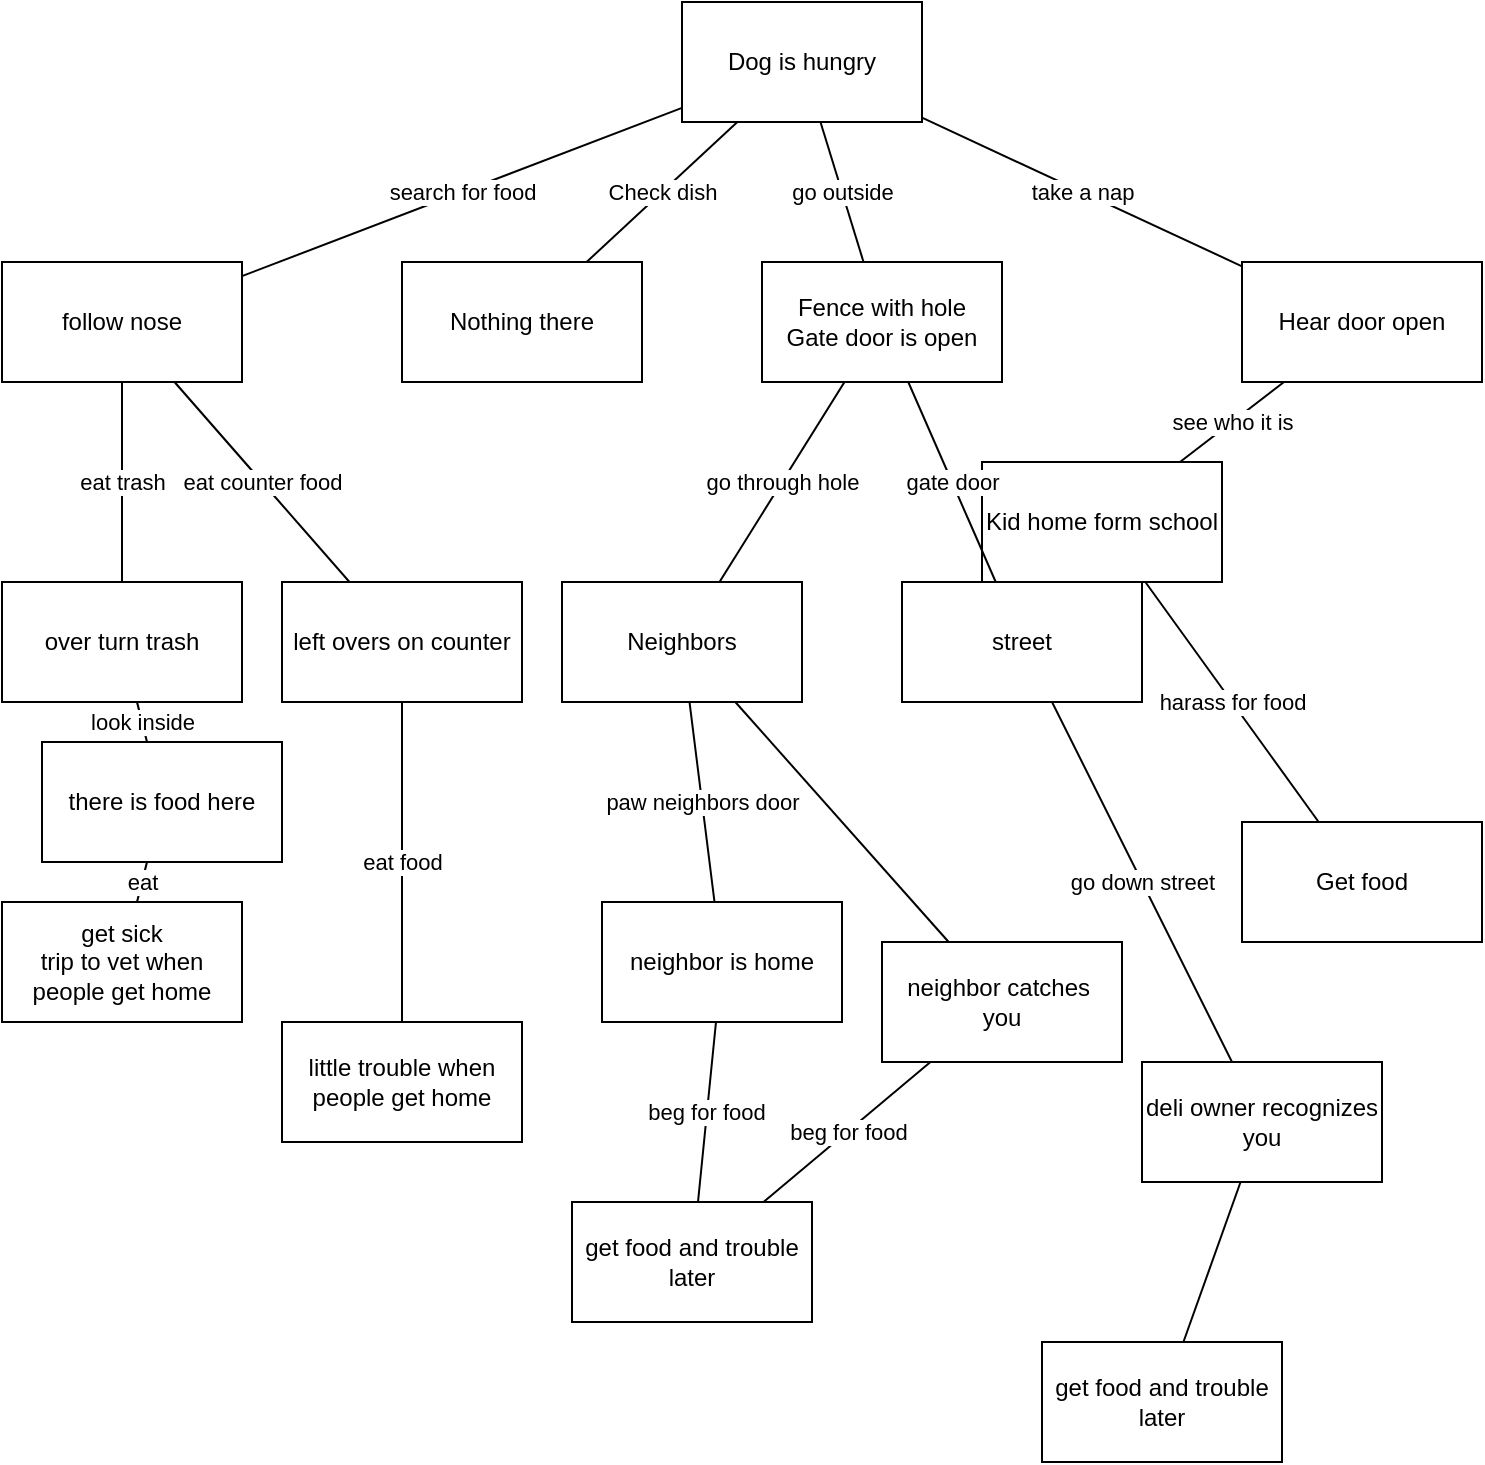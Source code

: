 <mxfile>
    <diagram id="Whu9yl_nzPbtghmXsejI" name="Page-1">
        <mxGraphModel dx="739" dy="438" grid="1" gridSize="10" guides="1" tooltips="1" connect="1" arrows="1" fold="1" page="1" pageScale="1" pageWidth="850" pageHeight="1100" math="0" shadow="0">
            <root>
                <mxCell id="0"/>
                <mxCell id="1" parent="0"/>
                <mxCell id="aDHNyGKMJam1_M0monLK-2" value="Dog is hungry" style="rounded=0;whiteSpace=wrap;html=1;" parent="1" vertex="1">
                    <mxGeometry x="360" y="110" width="120" height="60" as="geometry"/>
                </mxCell>
                <mxCell id="aDHNyGKMJam1_M0monLK-3" value="Nothing there" style="rounded=0;whiteSpace=wrap;html=1;" parent="1" vertex="1">
                    <mxGeometry x="220" y="240" width="120" height="60" as="geometry"/>
                </mxCell>
                <mxCell id="aDHNyGKMJam1_M0monLK-4" value="Check dish" style="endArrow=none;html=1;rounded=0;" parent="1" source="aDHNyGKMJam1_M0monLK-3" target="aDHNyGKMJam1_M0monLK-2" edge="1">
                    <mxGeometry width="50" height="50" relative="1" as="geometry">
                        <mxPoint x="290" y="230" as="sourcePoint"/>
                        <mxPoint x="340" y="180" as="targetPoint"/>
                    </mxGeometry>
                </mxCell>
                <mxCell id="aDHNyGKMJam1_M0monLK-5" value="Fence with hole&lt;br&gt;Gate door is open" style="rounded=0;whiteSpace=wrap;html=1;" parent="1" vertex="1">
                    <mxGeometry x="400" y="240" width="120" height="60" as="geometry"/>
                </mxCell>
                <mxCell id="aDHNyGKMJam1_M0monLK-6" value="Hear door open" style="rounded=0;whiteSpace=wrap;html=1;" parent="1" vertex="1">
                    <mxGeometry x="640" y="240" width="120" height="60" as="geometry"/>
                </mxCell>
                <mxCell id="aDHNyGKMJam1_M0monLK-7" value="go outside" style="endArrow=none;html=1;rounded=0;" parent="1" source="aDHNyGKMJam1_M0monLK-5" target="aDHNyGKMJam1_M0monLK-2" edge="1">
                    <mxGeometry width="50" height="50" relative="1" as="geometry">
                        <mxPoint x="520" y="350" as="sourcePoint"/>
                        <mxPoint x="570" y="300" as="targetPoint"/>
                    </mxGeometry>
                </mxCell>
                <mxCell id="aDHNyGKMJam1_M0monLK-8" value="take a nap" style="endArrow=none;html=1;rounded=0;" parent="1" source="aDHNyGKMJam1_M0monLK-2" target="aDHNyGKMJam1_M0monLK-6" edge="1">
                    <mxGeometry width="50" height="50" relative="1" as="geometry">
                        <mxPoint x="550" y="220" as="sourcePoint"/>
                        <mxPoint x="600" y="170" as="targetPoint"/>
                    </mxGeometry>
                </mxCell>
                <mxCell id="aDHNyGKMJam1_M0monLK-9" value="Kid home form school" style="rounded=0;whiteSpace=wrap;html=1;" parent="1" vertex="1">
                    <mxGeometry x="510" y="340" width="120" height="60" as="geometry"/>
                </mxCell>
                <mxCell id="aDHNyGKMJam1_M0monLK-10" value="Get food" style="rounded=0;whiteSpace=wrap;html=1;" parent="1" vertex="1">
                    <mxGeometry x="640" y="520" width="120" height="60" as="geometry"/>
                </mxCell>
                <mxCell id="aDHNyGKMJam1_M0monLK-11" value="harass for food" style="endArrow=none;html=1;rounded=0;" parent="1" source="aDHNyGKMJam1_M0monLK-10" target="aDHNyGKMJam1_M0monLK-9" edge="1">
                    <mxGeometry width="50" height="50" relative="1" as="geometry">
                        <mxPoint x="640" y="500" as="sourcePoint"/>
                        <mxPoint x="690" y="450" as="targetPoint"/>
                    </mxGeometry>
                </mxCell>
                <mxCell id="aDHNyGKMJam1_M0monLK-12" value="see who it is" style="endArrow=none;html=1;rounded=0;" parent="1" source="aDHNyGKMJam1_M0monLK-9" target="aDHNyGKMJam1_M0monLK-6" edge="1">
                    <mxGeometry width="50" height="50" relative="1" as="geometry">
                        <mxPoint x="520" y="410" as="sourcePoint"/>
                        <mxPoint x="570" y="360" as="targetPoint"/>
                    </mxGeometry>
                </mxCell>
                <mxCell id="aDHNyGKMJam1_M0monLK-13" value="follow nose" style="rounded=0;whiteSpace=wrap;html=1;" parent="1" vertex="1">
                    <mxGeometry x="20" y="240" width="120" height="60" as="geometry"/>
                </mxCell>
                <mxCell id="aDHNyGKMJam1_M0monLK-14" value="search for food" style="endArrow=none;html=1;rounded=0;" parent="1" source="aDHNyGKMJam1_M0monLK-13" target="aDHNyGKMJam1_M0monLK-2" edge="1">
                    <mxGeometry width="50" height="50" relative="1" as="geometry">
                        <mxPoint x="220" y="200" as="sourcePoint"/>
                        <mxPoint x="270" y="150" as="targetPoint"/>
                    </mxGeometry>
                </mxCell>
                <mxCell id="aDHNyGKMJam1_M0monLK-15" value="Neighbors" style="rounded=0;whiteSpace=wrap;html=1;" parent="1" vertex="1">
                    <mxGeometry x="300" y="400" width="120" height="60" as="geometry"/>
                </mxCell>
                <mxCell id="aDHNyGKMJam1_M0monLK-16" value="go through hole" style="endArrow=none;html=1;rounded=0;" parent="1" source="aDHNyGKMJam1_M0monLK-15" target="aDHNyGKMJam1_M0monLK-5" edge="1">
                    <mxGeometry width="50" height="50" relative="1" as="geometry">
                        <mxPoint x="400" y="360" as="sourcePoint"/>
                        <mxPoint x="450" y="310" as="targetPoint"/>
                    </mxGeometry>
                </mxCell>
                <mxCell id="aDHNyGKMJam1_M0monLK-17" value="street" style="rounded=0;whiteSpace=wrap;html=1;" parent="1" vertex="1">
                    <mxGeometry x="470" y="400" width="120" height="60" as="geometry"/>
                </mxCell>
                <mxCell id="aDHNyGKMJam1_M0monLK-18" value="gate door" style="endArrow=none;html=1;rounded=0;" parent="1" source="aDHNyGKMJam1_M0monLK-17" target="aDHNyGKMJam1_M0monLK-5" edge="1">
                    <mxGeometry width="50" height="50" relative="1" as="geometry">
                        <mxPoint x="470" y="390" as="sourcePoint"/>
                        <mxPoint x="520" y="340" as="targetPoint"/>
                    </mxGeometry>
                </mxCell>
                <mxCell id="aDHNyGKMJam1_M0monLK-19" value="over turn trash" style="rounded=0;whiteSpace=wrap;html=1;" parent="1" vertex="1">
                    <mxGeometry x="20" y="400" width="120" height="60" as="geometry"/>
                </mxCell>
                <mxCell id="aDHNyGKMJam1_M0monLK-20" value="left overs on counter" style="rounded=0;whiteSpace=wrap;html=1;" parent="1" vertex="1">
                    <mxGeometry x="160" y="400" width="120" height="60" as="geometry"/>
                </mxCell>
                <mxCell id="aDHNyGKMJam1_M0monLK-21" value="eat trash" style="endArrow=none;html=1;rounded=0;" parent="1" source="aDHNyGKMJam1_M0monLK-19" target="aDHNyGKMJam1_M0monLK-13" edge="1">
                    <mxGeometry width="50" height="50" relative="1" as="geometry">
                        <mxPoint x="50" y="360" as="sourcePoint"/>
                        <mxPoint x="100" y="310" as="targetPoint"/>
                    </mxGeometry>
                </mxCell>
                <mxCell id="aDHNyGKMJam1_M0monLK-22" value="eat counter food" style="endArrow=none;html=1;rounded=0;" parent="1" source="aDHNyGKMJam1_M0monLK-20" target="aDHNyGKMJam1_M0monLK-13" edge="1">
                    <mxGeometry width="50" height="50" relative="1" as="geometry">
                        <mxPoint x="180" y="410" as="sourcePoint"/>
                        <mxPoint x="230" y="360" as="targetPoint"/>
                    </mxGeometry>
                </mxCell>
                <mxCell id="aDHNyGKMJam1_M0monLK-23" value="get sick&lt;br&gt;trip to vet when people get home" style="rounded=0;whiteSpace=wrap;html=1;" parent="1" vertex="1">
                    <mxGeometry x="20" y="560" width="120" height="60" as="geometry"/>
                </mxCell>
                <mxCell id="aDHNyGKMJam1_M0monLK-24" value="look inside" style="endArrow=none;html=1;rounded=0;startArrow=none;" parent="1" source="2" target="aDHNyGKMJam1_M0monLK-19" edge="1">
                    <mxGeometry width="50" height="50" relative="1" as="geometry">
                        <mxPoint x="40" y="540" as="sourcePoint"/>
                        <mxPoint x="90" y="490" as="targetPoint"/>
                    </mxGeometry>
                </mxCell>
                <mxCell id="aDHNyGKMJam1_M0monLK-25" value="little trouble when people get home" style="rounded=0;whiteSpace=wrap;html=1;" parent="1" vertex="1">
                    <mxGeometry x="160" y="620" width="120" height="60" as="geometry"/>
                </mxCell>
                <mxCell id="aDHNyGKMJam1_M0monLK-26" value="eat food" style="endArrow=none;html=1;rounded=0;" parent="1" source="aDHNyGKMJam1_M0monLK-25" target="aDHNyGKMJam1_M0monLK-20" edge="1">
                    <mxGeometry width="50" height="50" relative="1" as="geometry">
                        <mxPoint x="200" y="610" as="sourcePoint"/>
                        <mxPoint x="250" y="560" as="targetPoint"/>
                    </mxGeometry>
                </mxCell>
                <mxCell id="aDHNyGKMJam1_M0monLK-27" value="neighbor is home" style="rounded=0;whiteSpace=wrap;html=1;" parent="1" vertex="1">
                    <mxGeometry x="320" y="560" width="120" height="60" as="geometry"/>
                </mxCell>
                <mxCell id="aDHNyGKMJam1_M0monLK-29" value="get food and trouble later" style="rounded=0;whiteSpace=wrap;html=1;" parent="1" vertex="1">
                    <mxGeometry x="305" y="710" width="120" height="60" as="geometry"/>
                </mxCell>
                <mxCell id="aDHNyGKMJam1_M0monLK-30" value="paw neighbors door" style="endArrow=none;html=1;rounded=0;" parent="1" source="aDHNyGKMJam1_M0monLK-27" target="aDHNyGKMJam1_M0monLK-15" edge="1">
                    <mxGeometry width="50" height="50" relative="1" as="geometry">
                        <mxPoint x="330" y="530" as="sourcePoint"/>
                        <mxPoint x="380" y="480" as="targetPoint"/>
                    </mxGeometry>
                </mxCell>
                <mxCell id="aDHNyGKMJam1_M0monLK-31" value="beg for food" style="endArrow=none;html=1;rounded=0;" parent="1" source="aDHNyGKMJam1_M0monLK-29" target="aDHNyGKMJam1_M0monLK-27" edge="1">
                    <mxGeometry width="50" height="50" relative="1" as="geometry">
                        <mxPoint x="350" y="690" as="sourcePoint"/>
                        <mxPoint x="400" y="640" as="targetPoint"/>
                    </mxGeometry>
                </mxCell>
                <mxCell id="aDHNyGKMJam1_M0monLK-32" value="neighbor catches&amp;nbsp;&lt;br&gt;you" style="rounded=0;whiteSpace=wrap;html=1;" parent="1" vertex="1">
                    <mxGeometry x="460" y="580" width="120" height="60" as="geometry"/>
                </mxCell>
                <mxCell id="aDHNyGKMJam1_M0monLK-33" value="" style="endArrow=none;html=1;rounded=0;" parent="1" source="aDHNyGKMJam1_M0monLK-32" target="aDHNyGKMJam1_M0monLK-15" edge="1">
                    <mxGeometry width="50" height="50" relative="1" as="geometry">
                        <mxPoint x="500" y="580" as="sourcePoint"/>
                        <mxPoint x="550" y="530" as="targetPoint"/>
                    </mxGeometry>
                </mxCell>
                <mxCell id="aDHNyGKMJam1_M0monLK-34" value="beg for food" style="endArrow=none;html=1;rounded=0;" parent="1" source="aDHNyGKMJam1_M0monLK-29" target="aDHNyGKMJam1_M0monLK-32" edge="1">
                    <mxGeometry width="50" height="50" relative="1" as="geometry">
                        <mxPoint x="510" y="740" as="sourcePoint"/>
                        <mxPoint x="560" y="690" as="targetPoint"/>
                    </mxGeometry>
                </mxCell>
                <mxCell id="aDHNyGKMJam1_M0monLK-35" value="go down street" style="endArrow=none;html=1;rounded=0;" parent="1" source="aDHNyGKMJam1_M0monLK-36" target="aDHNyGKMJam1_M0monLK-17" edge="1">
                    <mxGeometry width="50" height="50" relative="1" as="geometry">
                        <mxPoint x="640" y="640" as="sourcePoint"/>
                        <mxPoint x="650" y="650" as="targetPoint"/>
                    </mxGeometry>
                </mxCell>
                <mxCell id="aDHNyGKMJam1_M0monLK-36" value="deli owner recognizes you" style="rounded=0;whiteSpace=wrap;html=1;" parent="1" vertex="1">
                    <mxGeometry x="590" y="640" width="120" height="60" as="geometry"/>
                </mxCell>
                <mxCell id="aDHNyGKMJam1_M0monLK-37" value="get food and trouble later" style="rounded=0;whiteSpace=wrap;html=1;" parent="1" vertex="1">
                    <mxGeometry x="540" y="780" width="120" height="60" as="geometry"/>
                </mxCell>
                <mxCell id="aDHNyGKMJam1_M0monLK-38" value="" style="endArrow=none;html=1;rounded=0;" parent="1" source="aDHNyGKMJam1_M0monLK-37" target="aDHNyGKMJam1_M0monLK-36" edge="1">
                    <mxGeometry width="50" height="50" relative="1" as="geometry">
                        <mxPoint x="600" y="740" as="sourcePoint"/>
                        <mxPoint x="650" y="690" as="targetPoint"/>
                    </mxGeometry>
                </mxCell>
                <mxCell id="2" value="there is food here" style="rounded=0;whiteSpace=wrap;html=1;" vertex="1" parent="1">
                    <mxGeometry x="40" y="480" width="120" height="60" as="geometry"/>
                </mxCell>
                <mxCell id="3" value="eat" style="endArrow=none;html=1;rounded=0;" edge="1" parent="1" source="aDHNyGKMJam1_M0monLK-23" target="2">
                    <mxGeometry width="50" height="50" relative="1" as="geometry">
                        <mxPoint x="80" y="560" as="sourcePoint"/>
                        <mxPoint x="80" y="460" as="targetPoint"/>
                    </mxGeometry>
                </mxCell>
            </root>
        </mxGraphModel>
    </diagram>
</mxfile>